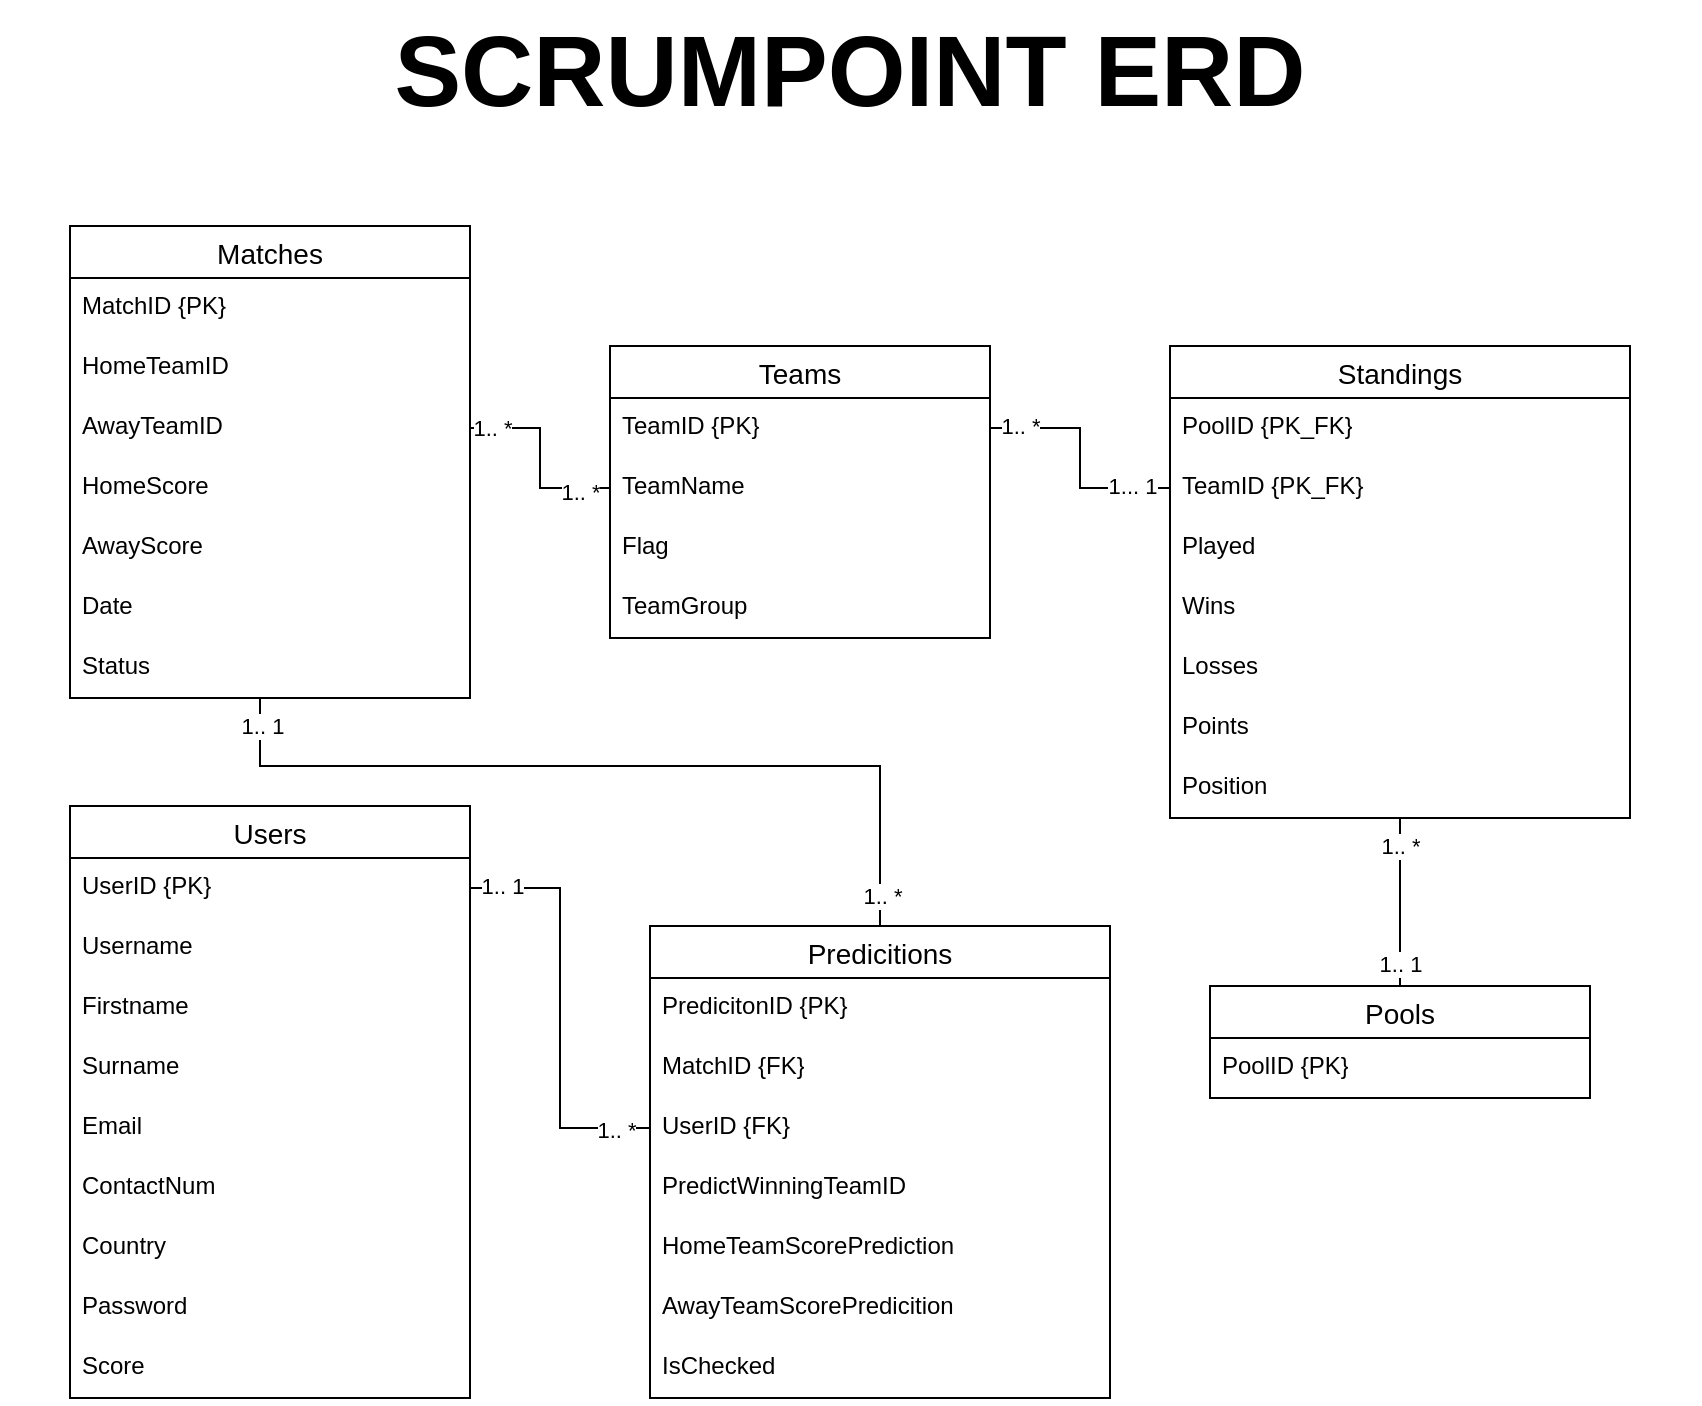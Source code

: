 <mxfile version="22.1.2" type="device">
  <diagram name="Page-1" id="sISWNhZCrM4N78s4c-Od">
    <mxGraphModel dx="1727" dy="1010" grid="1" gridSize="10" guides="1" tooltips="1" connect="1" arrows="1" fold="1" page="1" pageScale="1" pageWidth="850" pageHeight="1100" math="0" shadow="0">
      <root>
        <mxCell id="0" />
        <mxCell id="1" parent="0" />
        <mxCell id="KyqAGgVeWwNXJifjHoc_-1" value="&lt;b&gt;&lt;font style=&quot;font-size: 50px;&quot;&gt;SCRUMPOINT ERD&lt;/font&gt;&lt;/b&gt;" style="text;strokeColor=none;align=center;fillColor=none;html=1;verticalAlign=middle;whiteSpace=wrap;rounded=0;" parent="1" vertex="1">
          <mxGeometry y="57" width="850" height="70" as="geometry" />
        </mxCell>
        <mxCell id="KyqAGgVeWwNXJifjHoc_-2" value="Teams" style="swimlane;fontStyle=0;childLayout=stackLayout;horizontal=1;startSize=26;horizontalStack=0;resizeParent=1;resizeParentMax=0;resizeLast=0;collapsible=1;marginBottom=0;align=center;fontSize=14;" parent="1" vertex="1">
          <mxGeometry x="305" y="230" width="190" height="146" as="geometry" />
        </mxCell>
        <mxCell id="KyqAGgVeWwNXJifjHoc_-3" value="TeamID {PK}" style="text;strokeColor=none;fillColor=none;spacingLeft=4;spacingRight=4;overflow=hidden;rotatable=0;points=[[0,0.5],[1,0.5]];portConstraint=eastwest;fontSize=12;whiteSpace=wrap;html=1;" parent="KyqAGgVeWwNXJifjHoc_-2" vertex="1">
          <mxGeometry y="26" width="190" height="30" as="geometry" />
        </mxCell>
        <mxCell id="KyqAGgVeWwNXJifjHoc_-4" value="TeamName" style="text;strokeColor=none;fillColor=none;spacingLeft=4;spacingRight=4;overflow=hidden;rotatable=0;points=[[0,0.5],[1,0.5]];portConstraint=eastwest;fontSize=12;whiteSpace=wrap;html=1;" parent="KyqAGgVeWwNXJifjHoc_-2" vertex="1">
          <mxGeometry y="56" width="190" height="30" as="geometry" />
        </mxCell>
        <mxCell id="KyqAGgVeWwNXJifjHoc_-5" value="Flag" style="text;strokeColor=none;fillColor=none;spacingLeft=4;spacingRight=4;overflow=hidden;rotatable=0;points=[[0,0.5],[1,0.5]];portConstraint=eastwest;fontSize=12;whiteSpace=wrap;html=1;" parent="KyqAGgVeWwNXJifjHoc_-2" vertex="1">
          <mxGeometry y="86" width="190" height="30" as="geometry" />
        </mxCell>
        <mxCell id="KyqAGgVeWwNXJifjHoc_-7" value="TeamGroup" style="text;strokeColor=none;fillColor=none;spacingLeft=4;spacingRight=4;overflow=hidden;rotatable=0;points=[[0,0.5],[1,0.5]];portConstraint=eastwest;fontSize=12;whiteSpace=wrap;html=1;" parent="KyqAGgVeWwNXJifjHoc_-2" vertex="1">
          <mxGeometry y="116" width="190" height="30" as="geometry" />
        </mxCell>
        <mxCell id="KyqAGgVeWwNXJifjHoc_-13" value="Matches" style="swimlane;fontStyle=0;childLayout=stackLayout;horizontal=1;startSize=26;horizontalStack=0;resizeParent=1;resizeParentMax=0;resizeLast=0;collapsible=1;marginBottom=0;align=center;fontSize=14;" parent="1" vertex="1">
          <mxGeometry x="35" y="170" width="200" height="236" as="geometry" />
        </mxCell>
        <mxCell id="KyqAGgVeWwNXJifjHoc_-14" value="MatchID {PK}" style="text;strokeColor=none;fillColor=none;spacingLeft=4;spacingRight=4;overflow=hidden;rotatable=0;points=[[0,0.5],[1,0.5]];portConstraint=eastwest;fontSize=12;whiteSpace=wrap;html=1;" parent="KyqAGgVeWwNXJifjHoc_-13" vertex="1">
          <mxGeometry y="26" width="200" height="30" as="geometry" />
        </mxCell>
        <mxCell id="KyqAGgVeWwNXJifjHoc_-15" value="HomeTeamID" style="text;strokeColor=none;fillColor=none;spacingLeft=4;spacingRight=4;overflow=hidden;rotatable=0;points=[[0,0.5],[1,0.5]];portConstraint=eastwest;fontSize=12;whiteSpace=wrap;html=1;" parent="KyqAGgVeWwNXJifjHoc_-13" vertex="1">
          <mxGeometry y="56" width="200" height="30" as="geometry" />
        </mxCell>
        <mxCell id="KyqAGgVeWwNXJifjHoc_-19" value="AwayTeamID" style="text;strokeColor=none;fillColor=none;spacingLeft=4;spacingRight=4;overflow=hidden;rotatable=0;points=[[0,0.5],[1,0.5]];portConstraint=eastwest;fontSize=12;whiteSpace=wrap;html=1;" parent="KyqAGgVeWwNXJifjHoc_-13" vertex="1">
          <mxGeometry y="86" width="200" height="30" as="geometry" />
        </mxCell>
        <mxCell id="KyqAGgVeWwNXJifjHoc_-18" value="HomeScore" style="text;strokeColor=none;fillColor=none;spacingLeft=4;spacingRight=4;overflow=hidden;rotatable=0;points=[[0,0.5],[1,0.5]];portConstraint=eastwest;fontSize=12;whiteSpace=wrap;html=1;" parent="KyqAGgVeWwNXJifjHoc_-13" vertex="1">
          <mxGeometry y="116" width="200" height="30" as="geometry" />
        </mxCell>
        <mxCell id="KyqAGgVeWwNXJifjHoc_-17" value="AwayScore" style="text;strokeColor=none;fillColor=none;spacingLeft=4;spacingRight=4;overflow=hidden;rotatable=0;points=[[0,0.5],[1,0.5]];portConstraint=eastwest;fontSize=12;whiteSpace=wrap;html=1;" parent="KyqAGgVeWwNXJifjHoc_-13" vertex="1">
          <mxGeometry y="146" width="200" height="30" as="geometry" />
        </mxCell>
        <mxCell id="KyqAGgVeWwNXJifjHoc_-21" value="Date" style="text;strokeColor=none;fillColor=none;spacingLeft=4;spacingRight=4;overflow=hidden;rotatable=0;points=[[0,0.5],[1,0.5]];portConstraint=eastwest;fontSize=12;whiteSpace=wrap;html=1;" parent="KyqAGgVeWwNXJifjHoc_-13" vertex="1">
          <mxGeometry y="176" width="200" height="30" as="geometry" />
        </mxCell>
        <mxCell id="KyqAGgVeWwNXJifjHoc_-20" value="Status" style="text;strokeColor=none;fillColor=none;spacingLeft=4;spacingRight=4;overflow=hidden;rotatable=0;points=[[0,0.5],[1,0.5]];portConstraint=eastwest;fontSize=12;whiteSpace=wrap;html=1;" parent="KyqAGgVeWwNXJifjHoc_-13" vertex="1">
          <mxGeometry y="206" width="200" height="30" as="geometry" />
        </mxCell>
        <mxCell id="KyqAGgVeWwNXJifjHoc_-22" value="Users" style="swimlane;fontStyle=0;childLayout=stackLayout;horizontal=1;startSize=26;horizontalStack=0;resizeParent=1;resizeParentMax=0;resizeLast=0;collapsible=1;marginBottom=0;align=center;fontSize=14;" parent="1" vertex="1">
          <mxGeometry x="35" y="460" width="200" height="296" as="geometry" />
        </mxCell>
        <mxCell id="KyqAGgVeWwNXJifjHoc_-23" value="UserID {PK}" style="text;strokeColor=none;fillColor=none;spacingLeft=4;spacingRight=4;overflow=hidden;rotatable=0;points=[[0,0.5],[1,0.5]];portConstraint=eastwest;fontSize=12;whiteSpace=wrap;html=1;" parent="KyqAGgVeWwNXJifjHoc_-22" vertex="1">
          <mxGeometry y="26" width="200" height="30" as="geometry" />
        </mxCell>
        <mxCell id="KyqAGgVeWwNXJifjHoc_-24" value="Username" style="text;strokeColor=none;fillColor=none;spacingLeft=4;spacingRight=4;overflow=hidden;rotatable=0;points=[[0,0.5],[1,0.5]];portConstraint=eastwest;fontSize=12;whiteSpace=wrap;html=1;" parent="KyqAGgVeWwNXJifjHoc_-22" vertex="1">
          <mxGeometry y="56" width="200" height="30" as="geometry" />
        </mxCell>
        <mxCell id="KyqAGgVeWwNXJifjHoc_-25" value="Firstname" style="text;strokeColor=none;fillColor=none;spacingLeft=4;spacingRight=4;overflow=hidden;rotatable=0;points=[[0,0.5],[1,0.5]];portConstraint=eastwest;fontSize=12;whiteSpace=wrap;html=1;" parent="KyqAGgVeWwNXJifjHoc_-22" vertex="1">
          <mxGeometry y="86" width="200" height="30" as="geometry" />
        </mxCell>
        <mxCell id="KyqAGgVeWwNXJifjHoc_-26" value="Surname" style="text;strokeColor=none;fillColor=none;spacingLeft=4;spacingRight=4;overflow=hidden;rotatable=0;points=[[0,0.5],[1,0.5]];portConstraint=eastwest;fontSize=12;whiteSpace=wrap;html=1;" parent="KyqAGgVeWwNXJifjHoc_-22" vertex="1">
          <mxGeometry y="116" width="200" height="30" as="geometry" />
        </mxCell>
        <mxCell id="KyqAGgVeWwNXJifjHoc_-27" value="Email" style="text;strokeColor=none;fillColor=none;spacingLeft=4;spacingRight=4;overflow=hidden;rotatable=0;points=[[0,0.5],[1,0.5]];portConstraint=eastwest;fontSize=12;whiteSpace=wrap;html=1;" parent="KyqAGgVeWwNXJifjHoc_-22" vertex="1">
          <mxGeometry y="146" width="200" height="30" as="geometry" />
        </mxCell>
        <mxCell id="KyqAGgVeWwNXJifjHoc_-28" value="ContactNum" style="text;strokeColor=none;fillColor=none;spacingLeft=4;spacingRight=4;overflow=hidden;rotatable=0;points=[[0,0.5],[1,0.5]];portConstraint=eastwest;fontSize=12;whiteSpace=wrap;html=1;" parent="KyqAGgVeWwNXJifjHoc_-22" vertex="1">
          <mxGeometry y="176" width="200" height="30" as="geometry" />
        </mxCell>
        <mxCell id="KyqAGgVeWwNXJifjHoc_-29" value="Country" style="text;strokeColor=none;fillColor=none;spacingLeft=4;spacingRight=4;overflow=hidden;rotatable=0;points=[[0,0.5],[1,0.5]];portConstraint=eastwest;fontSize=12;whiteSpace=wrap;html=1;" parent="KyqAGgVeWwNXJifjHoc_-22" vertex="1">
          <mxGeometry y="206" width="200" height="30" as="geometry" />
        </mxCell>
        <mxCell id="KyqAGgVeWwNXJifjHoc_-30" value="Password" style="text;strokeColor=none;fillColor=none;spacingLeft=4;spacingRight=4;overflow=hidden;rotatable=0;points=[[0,0.5],[1,0.5]];portConstraint=eastwest;fontSize=12;whiteSpace=wrap;html=1;" parent="KyqAGgVeWwNXJifjHoc_-22" vertex="1">
          <mxGeometry y="236" width="200" height="30" as="geometry" />
        </mxCell>
        <mxCell id="tGjBVQJmYXZJYvIyH58U-1" value="Score" style="text;strokeColor=none;fillColor=none;spacingLeft=4;spacingRight=4;overflow=hidden;rotatable=0;points=[[0,0.5],[1,0.5]];portConstraint=eastwest;fontSize=12;whiteSpace=wrap;html=1;" parent="KyqAGgVeWwNXJifjHoc_-22" vertex="1">
          <mxGeometry y="266" width="200" height="30" as="geometry" />
        </mxCell>
        <mxCell id="KyqAGgVeWwNXJifjHoc_-65" style="edgeStyle=orthogonalEdgeStyle;rounded=0;orthogonalLoop=1;jettySize=auto;html=1;exitX=0.5;exitY=0;exitDx=0;exitDy=0;endArrow=none;endFill=0;entryX=0.475;entryY=1.008;entryDx=0;entryDy=0;entryPerimeter=0;" parent="1" source="KyqAGgVeWwNXJifjHoc_-31" target="KyqAGgVeWwNXJifjHoc_-20" edge="1">
          <mxGeometry relative="1" as="geometry">
            <mxPoint x="335.0" y="420" as="targetPoint" />
            <Array as="points">
              <mxPoint x="440" y="440" />
              <mxPoint x="130" y="440" />
            </Array>
          </mxGeometry>
        </mxCell>
        <mxCell id="KyqAGgVeWwNXJifjHoc_-71" value="1.. 1" style="edgeLabel;html=1;align=center;verticalAlign=middle;resizable=0;points=[];" parent="KyqAGgVeWwNXJifjHoc_-65" vertex="1" connectable="0">
          <mxGeometry x="0.936" y="-1" relative="1" as="geometry">
            <mxPoint as="offset" />
          </mxGeometry>
        </mxCell>
        <mxCell id="KyqAGgVeWwNXJifjHoc_-72" value="1.. *" style="edgeLabel;html=1;align=center;verticalAlign=middle;resizable=0;points=[];" parent="KyqAGgVeWwNXJifjHoc_-65" vertex="1" connectable="0">
          <mxGeometry x="-0.93" y="-1" relative="1" as="geometry">
            <mxPoint as="offset" />
          </mxGeometry>
        </mxCell>
        <mxCell id="KyqAGgVeWwNXJifjHoc_-31" value="Predicitions" style="swimlane;fontStyle=0;childLayout=stackLayout;horizontal=1;startSize=26;horizontalStack=0;resizeParent=1;resizeParentMax=0;resizeLast=0;collapsible=1;marginBottom=0;align=center;fontSize=14;" parent="1" vertex="1">
          <mxGeometry x="325" y="520" width="230" height="236" as="geometry" />
        </mxCell>
        <mxCell id="KyqAGgVeWwNXJifjHoc_-32" value="PredicitonID {PK}" style="text;strokeColor=none;fillColor=none;spacingLeft=4;spacingRight=4;overflow=hidden;rotatable=0;points=[[0,0.5],[1,0.5]];portConstraint=eastwest;fontSize=12;whiteSpace=wrap;html=1;" parent="KyqAGgVeWwNXJifjHoc_-31" vertex="1">
          <mxGeometry y="26" width="230" height="30" as="geometry" />
        </mxCell>
        <mxCell id="KyqAGgVeWwNXJifjHoc_-35" value="MatchID {FK}" style="text;strokeColor=none;fillColor=none;spacingLeft=4;spacingRight=4;overflow=hidden;rotatable=0;points=[[0,0.5],[1,0.5]];portConstraint=eastwest;fontSize=12;whiteSpace=wrap;html=1;" parent="KyqAGgVeWwNXJifjHoc_-31" vertex="1">
          <mxGeometry y="56" width="230" height="30" as="geometry" />
        </mxCell>
        <mxCell id="KyqAGgVeWwNXJifjHoc_-36" value="UserID {FK}" style="text;strokeColor=none;fillColor=none;spacingLeft=4;spacingRight=4;overflow=hidden;rotatable=0;points=[[0,0.5],[1,0.5]];portConstraint=eastwest;fontSize=12;whiteSpace=wrap;html=1;" parent="KyqAGgVeWwNXJifjHoc_-31" vertex="1">
          <mxGeometry y="86" width="230" height="30" as="geometry" />
        </mxCell>
        <mxCell id="KyqAGgVeWwNXJifjHoc_-43" value="PredictWinningTeamID" style="text;strokeColor=none;fillColor=none;spacingLeft=4;spacingRight=4;overflow=hidden;rotatable=0;points=[[0,0.5],[1,0.5]];portConstraint=eastwest;fontSize=12;whiteSpace=wrap;html=1;" parent="KyqAGgVeWwNXJifjHoc_-31" vertex="1">
          <mxGeometry y="116" width="230" height="30" as="geometry" />
        </mxCell>
        <mxCell id="KyqAGgVeWwNXJifjHoc_-42" value="HomeTeamScorePrediction" style="text;strokeColor=none;fillColor=none;spacingLeft=4;spacingRight=4;overflow=hidden;rotatable=0;points=[[0,0.5],[1,0.5]];portConstraint=eastwest;fontSize=12;whiteSpace=wrap;html=1;" parent="KyqAGgVeWwNXJifjHoc_-31" vertex="1">
          <mxGeometry y="146" width="230" height="30" as="geometry" />
        </mxCell>
        <mxCell id="KyqAGgVeWwNXJifjHoc_-41" value="AwayTeamScorePredicition" style="text;strokeColor=none;fillColor=none;spacingLeft=4;spacingRight=4;overflow=hidden;rotatable=0;points=[[0,0.5],[1,0.5]];portConstraint=eastwest;fontSize=12;whiteSpace=wrap;html=1;" parent="KyqAGgVeWwNXJifjHoc_-31" vertex="1">
          <mxGeometry y="176" width="230" height="30" as="geometry" />
        </mxCell>
        <mxCell id="KyqAGgVeWwNXJifjHoc_-44" value="IsChecked" style="text;strokeColor=none;fillColor=none;spacingLeft=4;spacingRight=4;overflow=hidden;rotatable=0;points=[[0,0.5],[1,0.5]];portConstraint=eastwest;fontSize=12;whiteSpace=wrap;html=1;" parent="KyqAGgVeWwNXJifjHoc_-31" vertex="1">
          <mxGeometry y="206" width="230" height="30" as="geometry" />
        </mxCell>
        <mxCell id="KyqAGgVeWwNXJifjHoc_-66" style="edgeStyle=orthogonalEdgeStyle;rounded=0;orthogonalLoop=1;jettySize=auto;html=1;exitX=0;exitY=0.5;exitDx=0;exitDy=0;endArrow=none;endFill=0;" parent="1" source="KyqAGgVeWwNXJifjHoc_-36" target="KyqAGgVeWwNXJifjHoc_-23" edge="1">
          <mxGeometry relative="1" as="geometry" />
        </mxCell>
        <mxCell id="KyqAGgVeWwNXJifjHoc_-73" value="1.. 1" style="edgeLabel;html=1;align=center;verticalAlign=middle;resizable=0;points=[];" parent="KyqAGgVeWwNXJifjHoc_-66" vertex="1" connectable="0">
          <mxGeometry x="0.883" y="-1" relative="1" as="geometry">
            <mxPoint x="3" as="offset" />
          </mxGeometry>
        </mxCell>
        <mxCell id="KyqAGgVeWwNXJifjHoc_-74" value="1.. *" style="edgeLabel;html=1;align=center;verticalAlign=middle;resizable=0;points=[];" parent="KyqAGgVeWwNXJifjHoc_-66" vertex="1" connectable="0">
          <mxGeometry x="-0.856" y="1" relative="1" as="geometry">
            <mxPoint x="-2" as="offset" />
          </mxGeometry>
        </mxCell>
        <mxCell id="kE-30YD-MlDBJ4HI2VDW-18" style="edgeStyle=orthogonalEdgeStyle;rounded=0;orthogonalLoop=1;jettySize=auto;html=1;exitX=0.5;exitY=1;exitDx=0;exitDy=0;entryX=0.5;entryY=0;entryDx=0;entryDy=0;endArrow=none;endFill=0;" parent="1" source="kE-30YD-MlDBJ4HI2VDW-1" target="kE-30YD-MlDBJ4HI2VDW-10" edge="1">
          <mxGeometry relative="1" as="geometry" />
        </mxCell>
        <mxCell id="kE-30YD-MlDBJ4HI2VDW-19" value="1.. *" style="edgeLabel;html=1;align=center;verticalAlign=middle;resizable=0;points=[];" parent="kE-30YD-MlDBJ4HI2VDW-18" vertex="1" connectable="0">
          <mxGeometry x="-0.158" y="-2" relative="1" as="geometry">
            <mxPoint x="2" y="-22" as="offset" />
          </mxGeometry>
        </mxCell>
        <mxCell id="kE-30YD-MlDBJ4HI2VDW-20" value="1.. 1" style="edgeLabel;html=1;align=center;verticalAlign=middle;resizable=0;points=[];" parent="kE-30YD-MlDBJ4HI2VDW-18" vertex="1" connectable="0">
          <mxGeometry x="0.732" relative="1" as="geometry">
            <mxPoint as="offset" />
          </mxGeometry>
        </mxCell>
        <mxCell id="kE-30YD-MlDBJ4HI2VDW-1" value="Standings" style="swimlane;fontStyle=0;childLayout=stackLayout;horizontal=1;startSize=26;horizontalStack=0;resizeParent=1;resizeParentMax=0;resizeLast=0;collapsible=1;marginBottom=0;align=center;fontSize=14;" parent="1" vertex="1">
          <mxGeometry x="585" y="230" width="230" height="236" as="geometry" />
        </mxCell>
        <mxCell id="kE-30YD-MlDBJ4HI2VDW-2" value="PoolID {PK_FK}" style="text;strokeColor=none;fillColor=none;spacingLeft=4;spacingRight=4;overflow=hidden;rotatable=0;points=[[0,0.5],[1,0.5]];portConstraint=eastwest;fontSize=12;whiteSpace=wrap;html=1;" parent="kE-30YD-MlDBJ4HI2VDW-1" vertex="1">
          <mxGeometry y="26" width="230" height="30" as="geometry" />
        </mxCell>
        <mxCell id="kE-30YD-MlDBJ4HI2VDW-3" value="TeamID {PK_FK}" style="text;strokeColor=none;fillColor=none;spacingLeft=4;spacingRight=4;overflow=hidden;rotatable=0;points=[[0,0.5],[1,0.5]];portConstraint=eastwest;fontSize=12;whiteSpace=wrap;html=1;" parent="kE-30YD-MlDBJ4HI2VDW-1" vertex="1">
          <mxGeometry y="56" width="230" height="30" as="geometry" />
        </mxCell>
        <mxCell id="kE-30YD-MlDBJ4HI2VDW-4" value="Played" style="text;strokeColor=none;fillColor=none;spacingLeft=4;spacingRight=4;overflow=hidden;rotatable=0;points=[[0,0.5],[1,0.5]];portConstraint=eastwest;fontSize=12;whiteSpace=wrap;html=1;" parent="kE-30YD-MlDBJ4HI2VDW-1" vertex="1">
          <mxGeometry y="86" width="230" height="30" as="geometry" />
        </mxCell>
        <mxCell id="kE-30YD-MlDBJ4HI2VDW-5" value="Wins" style="text;strokeColor=none;fillColor=none;spacingLeft=4;spacingRight=4;overflow=hidden;rotatable=0;points=[[0,0.5],[1,0.5]];portConstraint=eastwest;fontSize=12;whiteSpace=wrap;html=1;" parent="kE-30YD-MlDBJ4HI2VDW-1" vertex="1">
          <mxGeometry y="116" width="230" height="30" as="geometry" />
        </mxCell>
        <mxCell id="kE-30YD-MlDBJ4HI2VDW-6" value="Losses" style="text;strokeColor=none;fillColor=none;spacingLeft=4;spacingRight=4;overflow=hidden;rotatable=0;points=[[0,0.5],[1,0.5]];portConstraint=eastwest;fontSize=12;whiteSpace=wrap;html=1;" parent="kE-30YD-MlDBJ4HI2VDW-1" vertex="1">
          <mxGeometry y="146" width="230" height="30" as="geometry" />
        </mxCell>
        <mxCell id="kE-30YD-MlDBJ4HI2VDW-7" value="Points" style="text;strokeColor=none;fillColor=none;spacingLeft=4;spacingRight=4;overflow=hidden;rotatable=0;points=[[0,0.5],[1,0.5]];portConstraint=eastwest;fontSize=12;whiteSpace=wrap;html=1;" parent="kE-30YD-MlDBJ4HI2VDW-1" vertex="1">
          <mxGeometry y="176" width="230" height="30" as="geometry" />
        </mxCell>
        <mxCell id="kE-30YD-MlDBJ4HI2VDW-8" value="Position" style="text;strokeColor=none;fillColor=none;spacingLeft=4;spacingRight=4;overflow=hidden;rotatable=0;points=[[0,0.5],[1,0.5]];portConstraint=eastwest;fontSize=12;whiteSpace=wrap;html=1;" parent="kE-30YD-MlDBJ4HI2VDW-1" vertex="1">
          <mxGeometry y="206" width="230" height="30" as="geometry" />
        </mxCell>
        <mxCell id="kE-30YD-MlDBJ4HI2VDW-10" value="Pools" style="swimlane;fontStyle=0;childLayout=stackLayout;horizontal=1;startSize=26;horizontalStack=0;resizeParent=1;resizeParentMax=0;resizeLast=0;collapsible=1;marginBottom=0;align=center;fontSize=14;" parent="1" vertex="1">
          <mxGeometry x="605" y="550" width="190" height="56" as="geometry" />
        </mxCell>
        <mxCell id="kE-30YD-MlDBJ4HI2VDW-11" value="PoolID {PK}" style="text;strokeColor=none;fillColor=none;spacingLeft=4;spacingRight=4;overflow=hidden;rotatable=0;points=[[0,0.5],[1,0.5]];portConstraint=eastwest;fontSize=12;whiteSpace=wrap;html=1;" parent="kE-30YD-MlDBJ4HI2VDW-10" vertex="1">
          <mxGeometry y="26" width="190" height="30" as="geometry" />
        </mxCell>
        <mxCell id="kE-30YD-MlDBJ4HI2VDW-15" style="edgeStyle=orthogonalEdgeStyle;rounded=0;orthogonalLoop=1;jettySize=auto;html=1;exitX=1;exitY=0.5;exitDx=0;exitDy=0;entryX=0;entryY=0.5;entryDx=0;entryDy=0;endArrow=none;endFill=0;" parent="1" source="KyqAGgVeWwNXJifjHoc_-3" target="kE-30YD-MlDBJ4HI2VDW-3" edge="1">
          <mxGeometry relative="1" as="geometry" />
        </mxCell>
        <mxCell id="kE-30YD-MlDBJ4HI2VDW-16" value="1.. *" style="edgeLabel;html=1;align=center;verticalAlign=middle;resizable=0;points=[];" parent="kE-30YD-MlDBJ4HI2VDW-15" vertex="1" connectable="0">
          <mxGeometry x="-0.762" y="1" relative="1" as="geometry">
            <mxPoint as="offset" />
          </mxGeometry>
        </mxCell>
        <mxCell id="kE-30YD-MlDBJ4HI2VDW-17" value="1... 1" style="edgeLabel;html=1;align=center;verticalAlign=middle;resizable=0;points=[];" parent="kE-30YD-MlDBJ4HI2VDW-15" vertex="1" connectable="0">
          <mxGeometry x="0.724" y="1" relative="1" as="geometry">
            <mxPoint x="-3" as="offset" />
          </mxGeometry>
        </mxCell>
        <mxCell id="Xy1wPb-3xYWfJv_6Uc7n-1" style="edgeStyle=orthogonalEdgeStyle;rounded=0;orthogonalLoop=1;jettySize=auto;html=1;exitX=0;exitY=0.5;exitDx=0;exitDy=0;entryX=1;entryY=0.5;entryDx=0;entryDy=0;endArrow=none;endFill=0;" edge="1" parent="1" source="KyqAGgVeWwNXJifjHoc_-4" target="KyqAGgVeWwNXJifjHoc_-19">
          <mxGeometry relative="1" as="geometry" />
        </mxCell>
        <mxCell id="Xy1wPb-3xYWfJv_6Uc7n-2" value="1.. *" style="edgeLabel;html=1;align=center;verticalAlign=middle;resizable=0;points=[];" vertex="1" connectable="0" parent="Xy1wPb-3xYWfJv_6Uc7n-1">
          <mxGeometry x="0.787" relative="1" as="geometry">
            <mxPoint as="offset" />
          </mxGeometry>
        </mxCell>
        <mxCell id="Xy1wPb-3xYWfJv_6Uc7n-3" value="1.. *" style="edgeLabel;html=1;align=center;verticalAlign=middle;resizable=0;points=[];" vertex="1" connectable="0" parent="1">
          <mxGeometry x="289.996" y="303" as="geometry" />
        </mxCell>
      </root>
    </mxGraphModel>
  </diagram>
</mxfile>
